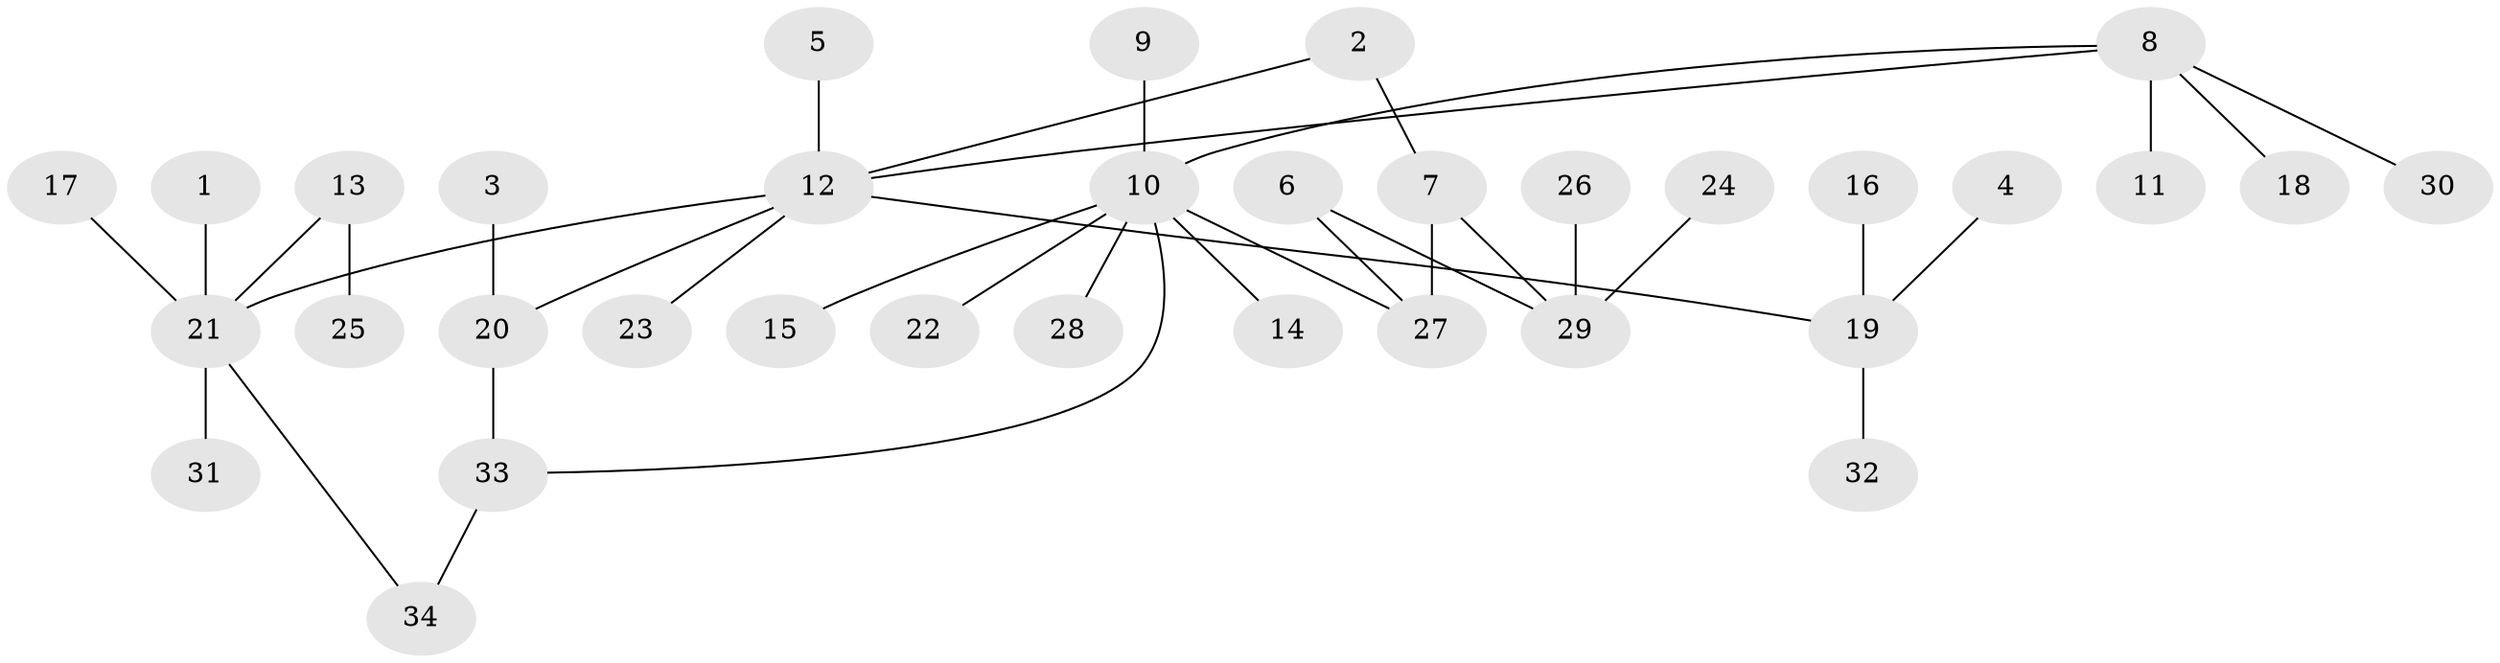 // original degree distribution, {9: 0.029411764705882353, 4: 0.058823529411764705, 7: 0.014705882352941176, 10: 0.014705882352941176, 3: 0.058823529411764705, 2: 0.16176470588235295, 1: 0.6176470588235294, 6: 0.029411764705882353, 5: 0.014705882352941176}
// Generated by graph-tools (version 1.1) at 2025/01/03/09/25 03:01:51]
// undirected, 34 vertices, 37 edges
graph export_dot {
graph [start="1"]
  node [color=gray90,style=filled];
  1;
  2;
  3;
  4;
  5;
  6;
  7;
  8;
  9;
  10;
  11;
  12;
  13;
  14;
  15;
  16;
  17;
  18;
  19;
  20;
  21;
  22;
  23;
  24;
  25;
  26;
  27;
  28;
  29;
  30;
  31;
  32;
  33;
  34;
  1 -- 21 [weight=1.0];
  2 -- 7 [weight=1.0];
  2 -- 12 [weight=1.0];
  3 -- 20 [weight=1.0];
  4 -- 19 [weight=1.0];
  5 -- 12 [weight=1.0];
  6 -- 27 [weight=1.0];
  6 -- 29 [weight=1.0];
  7 -- 27 [weight=1.0];
  7 -- 29 [weight=1.0];
  8 -- 10 [weight=1.0];
  8 -- 11 [weight=1.0];
  8 -- 12 [weight=1.0];
  8 -- 18 [weight=1.0];
  8 -- 30 [weight=1.0];
  9 -- 10 [weight=1.0];
  10 -- 14 [weight=1.0];
  10 -- 15 [weight=1.0];
  10 -- 22 [weight=1.0];
  10 -- 27 [weight=1.0];
  10 -- 28 [weight=1.0];
  10 -- 33 [weight=1.0];
  12 -- 19 [weight=1.0];
  12 -- 20 [weight=1.0];
  12 -- 21 [weight=1.0];
  12 -- 23 [weight=1.0];
  13 -- 21 [weight=1.0];
  13 -- 25 [weight=1.0];
  16 -- 19 [weight=1.0];
  17 -- 21 [weight=1.0];
  19 -- 32 [weight=1.0];
  20 -- 33 [weight=1.0];
  21 -- 31 [weight=1.0];
  21 -- 34 [weight=1.0];
  24 -- 29 [weight=1.0];
  26 -- 29 [weight=1.0];
  33 -- 34 [weight=1.0];
}
